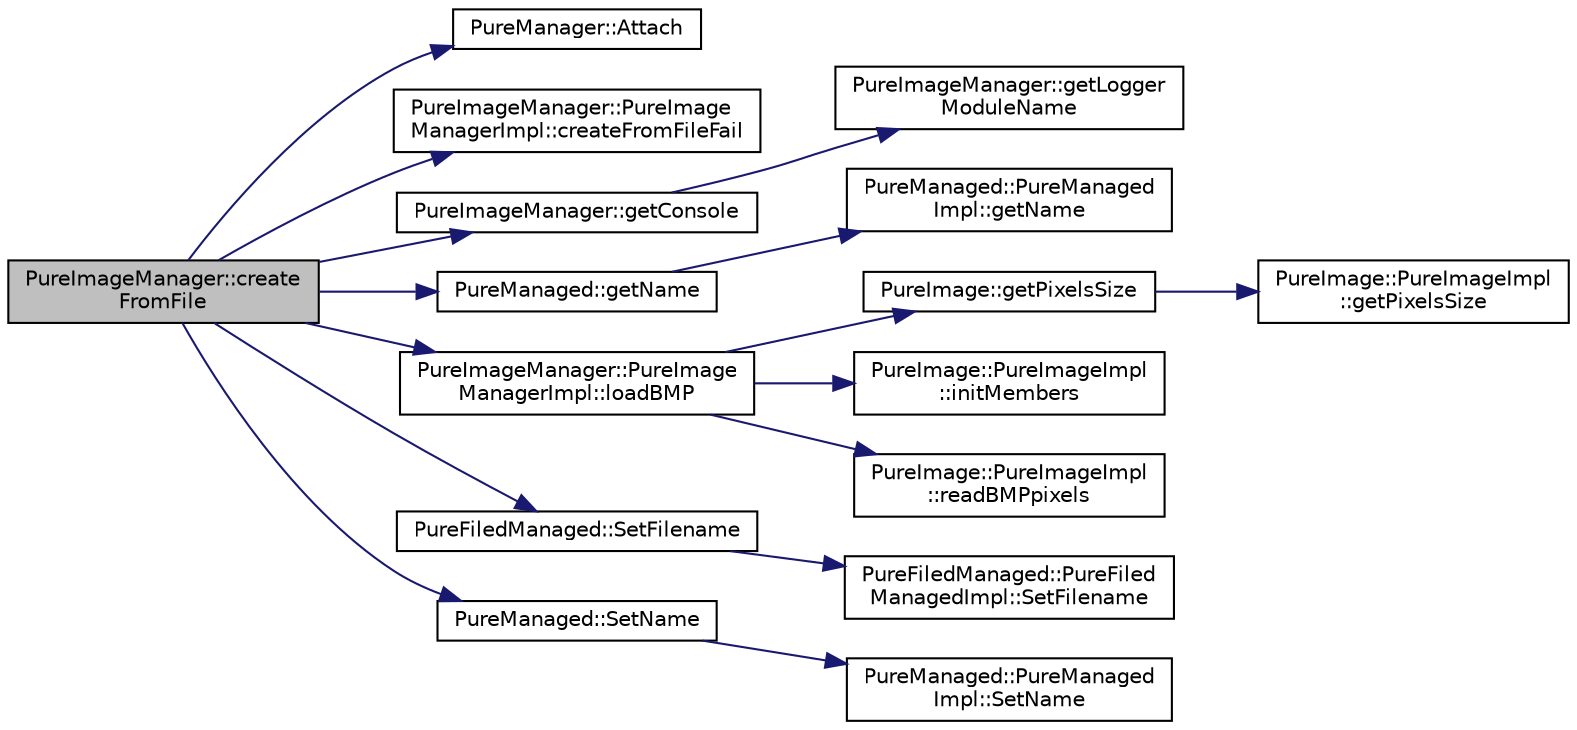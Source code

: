 digraph "PureImageManager::createFromFile"
{
 // LATEX_PDF_SIZE
  edge [fontname="Helvetica",fontsize="10",labelfontname="Helvetica",labelfontsize="10"];
  node [fontname="Helvetica",fontsize="10",shape=record];
  rankdir="LR";
  Node1 [label="PureImageManager::create\lFromFile",height=0.2,width=0.4,color="black", fillcolor="grey75", style="filled", fontcolor="black",tooltip="Creates an Image object from the given file."];
  Node1 -> Node2 [color="midnightblue",fontsize="10",style="solid",fontname="Helvetica"];
  Node2 [label="PureManager::Attach",height=0.2,width=0.4,color="black", fillcolor="white", style="filled",URL="$class_pure_manager.html#a50eec0d2d6863b43f1e8b6220d280a1e",tooltip="Adds the given managed to the manager, if the managed has no manager yet."];
  Node1 -> Node3 [color="midnightblue",fontsize="10",style="solid",fontname="Helvetica"];
  Node3 [label="PureImageManager::PureImage\lManagerImpl::createFromFileFail",height=0.2,width=0.4,color="black", fillcolor="white", style="filled",URL="$class_pure_image_manager_1_1_pure_image_manager_impl.html#a6e4798e759bf676aa653535242563ba4",tooltip="Used by createFromFile() when an error occurs."];
  Node1 -> Node4 [color="midnightblue",fontsize="10",style="solid",fontname="Helvetica"];
  Node4 [label="PureImageManager::getConsole",height=0.2,width=0.4,color="black", fillcolor="white", style="filled",URL="$class_pure_image_manager.html#ab6929618f83a0ae688983db7513f8d80",tooltip="Returns access to console preset with logger module name as this class."];
  Node4 -> Node5 [color="midnightblue",fontsize="10",style="solid",fontname="Helvetica"];
  Node5 [label="PureImageManager::getLogger\lModuleName",height=0.2,width=0.4,color="black", fillcolor="white", style="filled",URL="$class_pure_image_manager.html#a3f83399adeaa92c862b1e9f91bf13785",tooltip="Returns the logger module name of this class."];
  Node1 -> Node6 [color="midnightblue",fontsize="10",style="solid",fontname="Helvetica"];
  Node6 [label="PureManaged::getName",height=0.2,width=0.4,color="black", fillcolor="white", style="filled",URL="$class_pure_managed.html#a74b5976e4f3d08a276624c1068d3b6e4",tooltip="Gets the name."];
  Node6 -> Node7 [color="midnightblue",fontsize="10",style="solid",fontname="Helvetica"];
  Node7 [label="PureManaged::PureManaged\lImpl::getName",height=0.2,width=0.4,color="black", fillcolor="white", style="filled",URL="$class_pure_managed_1_1_pure_managed_impl.html#a9e209d31fd238c35a1b0648acb20d188",tooltip="Gets the name."];
  Node1 -> Node8 [color="midnightblue",fontsize="10",style="solid",fontname="Helvetica"];
  Node8 [label="PureImageManager::PureImage\lManagerImpl::loadBMP",height=0.2,width=0.4,color="black", fillcolor="white", style="filled",URL="$class_pure_image_manager_1_1_pure_image_manager_impl.html#aac2314040f4ed55423b2d9346e4017f1",tooltip="This loads BMP files, handles the actual file operations, and creates the Image object."];
  Node8 -> Node9 [color="midnightblue",fontsize="10",style="solid",fontname="Helvetica"];
  Node9 [label="PureImage::getPixelsSize",height=0.2,width=0.4,color="black", fillcolor="white", style="filled",URL="$class_pure_image.html#a267cae0d088ce362f0b46c0f0ac2a1ac",tooltip="Gets the size of the array of pixels."];
  Node9 -> Node10 [color="midnightblue",fontsize="10",style="solid",fontname="Helvetica"];
  Node10 [label="PureImage::PureImageImpl\l::getPixelsSize",height=0.2,width=0.4,color="black", fillcolor="white", style="filled",URL="$class_pure_image_1_1_pure_image_impl.html#a863b2b8d26b9d859fa1775f0b8dea50c",tooltip=" "];
  Node8 -> Node11 [color="midnightblue",fontsize="10",style="solid",fontname="Helvetica"];
  Node11 [label="PureImage::PureImageImpl\l::initMembers",height=0.2,width=0.4,color="black", fillcolor="white", style="filled",URL="$class_pure_image_1_1_pure_image_impl.html#a3ba1c13479e5392dcea39ccb3410e275",tooltip=" "];
  Node8 -> Node12 [color="midnightblue",fontsize="10",style="solid",fontname="Helvetica"];
  Node12 [label="PureImage::PureImageImpl\l::readBMPpixels",height=0.2,width=0.4,color="black", fillcolor="white", style="filled",URL="$class_pure_image_1_1_pure_image_impl.html#aa67bf29da47b57e74fc80b6b0e2212cc",tooltip="Reads pixels into memory in correct format."];
  Node1 -> Node13 [color="midnightblue",fontsize="10",style="solid",fontname="Helvetica"];
  Node13 [label="PureFiledManaged::SetFilename",height=0.2,width=0.4,color="black", fillcolor="white", style="filled",URL="$class_pure_filed_managed.html#aa5d7505841b76f5953d9ebc54b847d0e",tooltip="Sets the filename."];
  Node13 -> Node14 [color="midnightblue",fontsize="10",style="solid",fontname="Helvetica"];
  Node14 [label="PureFiledManaged::PureFiled\lManagedImpl::SetFilename",height=0.2,width=0.4,color="black", fillcolor="white", style="filled",URL="$class_pure_filed_managed_1_1_pure_filed_managed_impl.html#a0ddd6511e0bc7d603016a828959301fa",tooltip="Sets the filename."];
  Node1 -> Node15 [color="midnightblue",fontsize="10",style="solid",fontname="Helvetica"];
  Node15 [label="PureManaged::SetName",height=0.2,width=0.4,color="black", fillcolor="white", style="filled",URL="$class_pure_managed.html#aaaebbde0b7a6baee1f200b22bc92558f",tooltip="Sets the name."];
  Node15 -> Node16 [color="midnightblue",fontsize="10",style="solid",fontname="Helvetica"];
  Node16 [label="PureManaged::PureManaged\lImpl::SetName",height=0.2,width=0.4,color="black", fillcolor="white", style="filled",URL="$class_pure_managed_1_1_pure_managed_impl.html#a6d67353ca321275125a101703cd2efa3",tooltip="Sets the name."];
}
